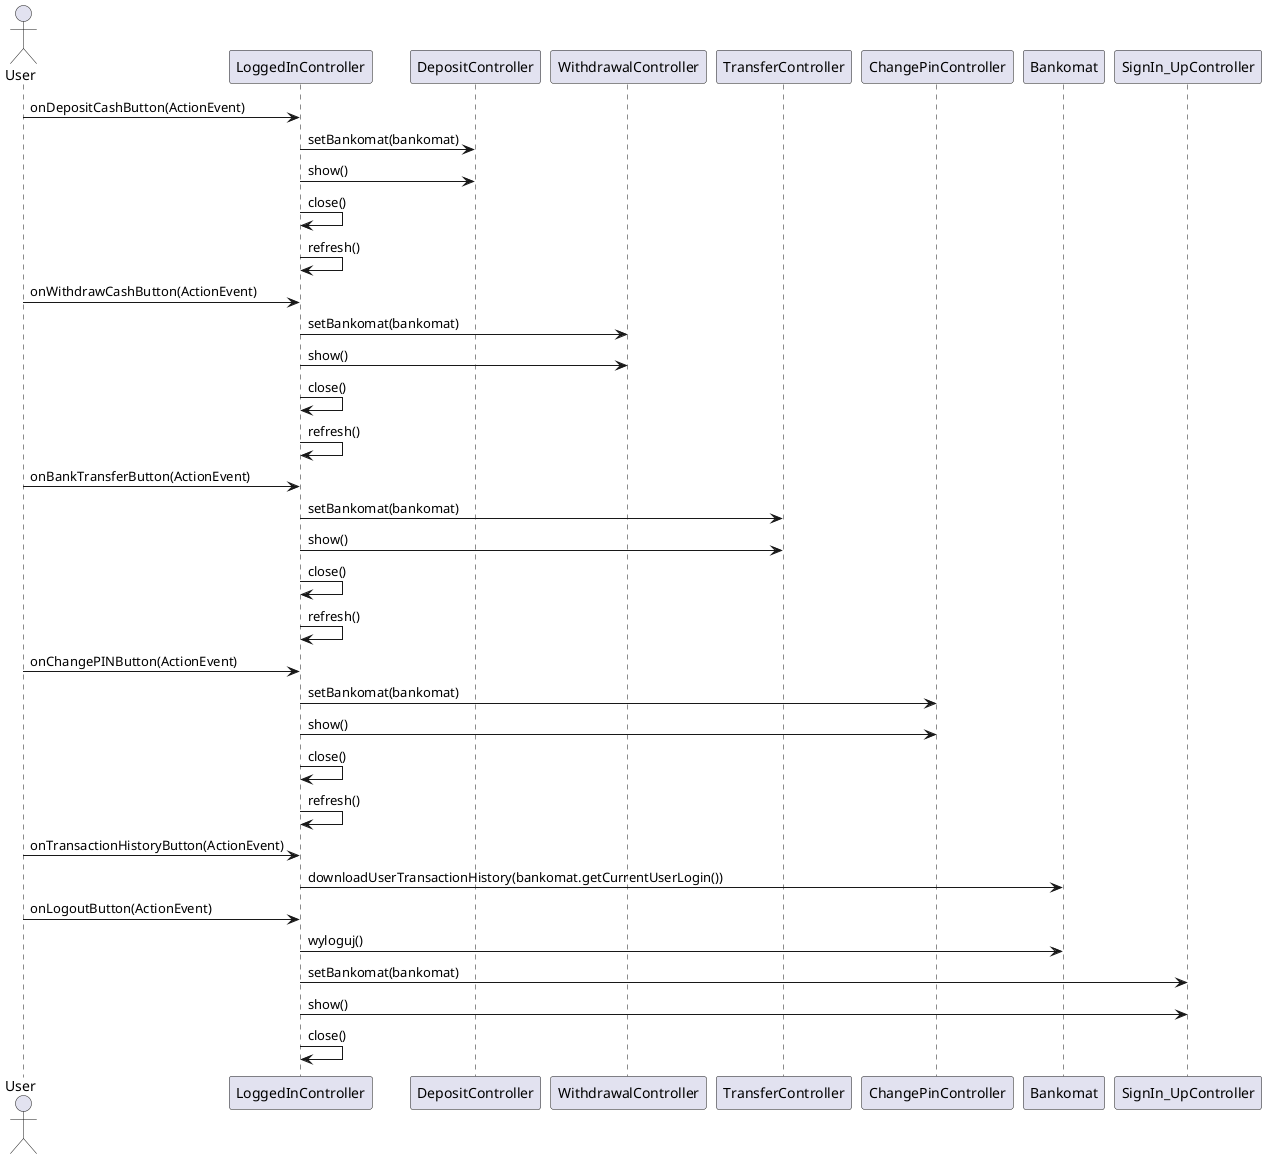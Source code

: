 @startuml

actor User
participant LoggedInController
participant DepositController
participant WithdrawalController
participant TransferController
participant ChangePinController
participant Bankomat
participant SignIn_UpController


User -> LoggedInController: onDepositCashButton(ActionEvent)
LoggedInController -> DepositController: setBankomat(bankomat)
LoggedInController -> DepositController: show()
LoggedInController -> LoggedInController: close()
LoggedInController -> LoggedInController: refresh()

User -> LoggedInController: onWithdrawCashButton(ActionEvent)
LoggedInController -> WithdrawalController: setBankomat(bankomat)
LoggedInController -> WithdrawalController: show()
LoggedInController -> LoggedInController: close()
LoggedInController -> LoggedInController: refresh()

User -> LoggedInController: onBankTransferButton(ActionEvent)
LoggedInController -> TransferController: setBankomat(bankomat)
LoggedInController -> TransferController: show()
LoggedInController -> LoggedInController: close()
LoggedInController -> LoggedInController: refresh()

User -> LoggedInController: onChangePINButton(ActionEvent)
LoggedInController -> ChangePinController: setBankomat(bankomat)
LoggedInController -> ChangePinController: show()
LoggedInController -> LoggedInController: close()
LoggedInController -> LoggedInController: refresh()

User -> LoggedInController: onTransactionHistoryButton(ActionEvent)
LoggedInController -> Bankomat: downloadUserTransactionHistory(bankomat.getCurrentUserLogin())

User -> LoggedInController: onLogoutButton(ActionEvent)
LoggedInController -> Bankomat: wyloguj()
LoggedInController -> SignIn_UpController: setBankomat(bankomat)
LoggedInController -> SignIn_UpController: show()
LoggedInController -> LoggedInController: close()

@enduml